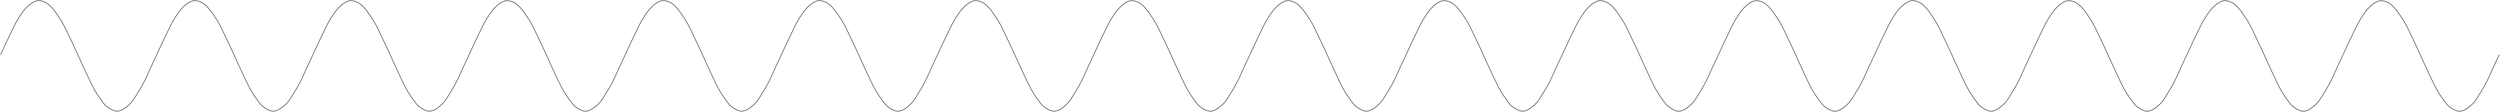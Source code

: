 <?xml version="1.0"?>
<!DOCTYPE ipe SYSTEM "ipe.dtd">
<ipe version="70005" creator="svgtoipe 20091018">
<ipestyle>
<layout paper="800 215" frame="800 215" origin="0 0" crop="no"/>
<opacity name="10%" value="0.10"/>
<opacity name="20%" value="0.20"/>
<opacity name="30%" value="0.30"/>
<opacity name="40%" value="0.40"/>
<opacity name="50%" value="0.50"/>
<opacity name="60%" value="0.60"/>
<opacity name="70%" value="0.70"/>
<opacity name="80%" value="0.80"/>
<opacity name="90%" value="0.90"/>
<pathstyle cap="0" join="0" fillrule="wind"/>
</ipestyle>
<page>
<group matrix="1 0 0 -1 0 215">
<path stroke="0 0 0" pen="0.5" cap="0" join="0">
-294.017 109.637 m
-294.017 109.637 -286.685 93.5318 -282.774 85.5966 c
-279.496 78.9468 -276.506 72.1133 -272.536 65.8523 c
-269.416 60.9321 -266.16 55.9675 -261.933 51.9582 c
-259.149 49.3177 -255.995 46.8764 -252.426 45.4681 c
-250.935 44.8797 -249.269 44.5875 -247.673 44.7369 c
-244.391 45.044 -241.057 46.1484 -238.349 48.0276 c
-231.756 52.603 -227.342 59.8085 -222.901 66.4922 c
-217.568 74.5165 -213.877 83.5216 -209.647 92.178 c
-203.075 105.627 -197.264 119.437 -190.816 132.946 c
-187.759 139.354 -184.925 145.888 -181.401 152.051 c
-179.031 156.196 -176.401 160.202 -173.54 164.025 c
-171.481 166.777 -169.623 169.832 -166.867 171.887 c
-163.105 174.692 -158.668 177.749 -153.979 177.554 c
-148.748 177.336 -144.096 173.528 -140.176 170.058 c
-134.908 165.396 -131.691 158.817 -127.927 152.873 c
-125.555 149.128 -123.446 145.217 -121.437 141.265 c
-118.626 135.734 -116.276 129.982 -113.667 124.354 c
-111.701 120.112 -106.772 109.666 -106.772 109.666 c
</path>
<path stroke="0 0 0" pen="0.5" cap="0" join="0">
-106.77 109.665 m
-106.77 109.665 -99.4378 93.5593 -95.527 85.6241 c
-92.2497 78.9742 -89.2593 72.1407 -85.2892 65.8798 c
-82.1694 60.9595 -78.9128 55.9949 -74.6858 51.9856 c
-71.902 49.3452 -68.7484 46.9039 -65.1793 45.4956 c
-63.6881 44.9072 -62.0221 44.6149 -60.426 44.7643 c
-57.1446 45.0714 -53.8099 46.1759 -51.1023 48.055 c
-44.5097 52.6305 -40.0958 59.836 -35.6542 66.5196 c
-30.3217 74.544 -26.63 83.5491 -22.4 92.2055 c
-15.8279 105.655 -10.0172 119.465 -3.56975 132.974 c
-0.511862 139.381 2.32143 145.915 5.84536 152.078 c
8.2154 156.223 10.846 160.23 13.7065 164.053 c
15.7657 166.805 17.6237 169.86 20.3794 171.914 c
24.142 174.719 28.5788 177.777 33.268 177.581 c
38.499 177.364 43.1503 173.556 47.0707 170.086 c
52.3382 165.424 55.5561 158.844 59.3195 152.901 c
61.6913 149.155 63.8008 145.244 65.8095 141.292 c
68.6202 135.762 70.9704 130.01 73.5793 124.381 c
75.5456 120.139 80.4749 109.693 80.4749 109.693 c
</path>
<path stroke="0 0 0" pen="0.5" cap="0" join="0">
80.4828 109.683 m
80.4828 109.683 87.8152 93.5775 91.726 85.6423 c
95.0034 78.9925 97.9938 72.159 101.964 65.898 c
105.084 60.9778 108.34 56.0132 112.567 52.0039 c
115.351 49.3635 118.505 46.9222 122.074 45.5139 c
123.565 44.9255 125.231 44.6332 126.827 44.7826 c
130.108 45.0897 133.443 46.1942 136.151 48.0733 c
142.743 52.6488 147.157 59.8543 151.599 66.5379 c
156.931 74.5623 160.623 83.5674 164.853 92.2238 c
171.425 105.673 177.236 119.483 183.683 132.992 c
186.741 139.399 189.574 145.933 193.098 152.097 c
195.468 156.242 198.099 160.248 200.96 164.071 c
203.019 166.823 204.877 169.878 207.632 171.932 c
211.395 174.737 215.832 177.795 220.521 177.6 c
225.752 177.382 230.403 173.574 234.324 170.104 c
239.591 165.442 242.809 158.862 246.573 152.919 c
248.944 149.174 251.054 145.262 253.063 141.31 c
255.873 135.78 258.224 130.028 260.832 124.4 c
262.799 120.158 267.728 109.711 267.728 109.711 c
</path>
<path stroke="0 0 0" pen="0.5" cap="0" join="0">
267.729 109.71 m
267.729 109.71 275.062 93.605 278.973 85.6698 c
282.25 79.02 285.24 72.1865 289.211 65.9255 c
292.33 61.0053 295.587 56.0407 299.814 52.0314 c
302.598 49.3909 305.751 46.9496 309.32 45.5413 c
310.812 44.9529 312.478 44.6607 314.074 44.8101 c
317.355 45.1172 320.69 46.2216 323.397 48.1008 c
329.99 52.6762 334.404 59.8817 338.846 66.5654 c
344.178 74.5897 347.87 83.5948 352.1 92.2512 c
358.672 105.7 364.483 119.51 370.93 133.02 c
373.988 139.427 376.821 145.961 380.345 152.124 c
382.715 156.269 385.346 160.275 388.206 164.099 c
390.265 166.851 392.123 169.905 394.879 171.96 c
398.642 174.765 403.079 177.822 407.768 177.627 c
412.999 177.409 417.65 173.602 421.57 170.132 c
426.838 165.469 430.056 158.89 433.819 152.947 c
436.191 149.201 438.301 145.29 440.309 141.338 c
443.12 135.808 445.47 130.055 448.079 124.427 c
450.045 120.185 454.975 109.739 454.975 109.739 c
</path>
<path stroke="0 0 0" pen="0.5" cap="0" join="0">
455.01 109.648 m
455.01 109.648 462.343 93.5426 466.254 85.6074 c
469.531 78.9576 472.521 72.1241 476.491 65.8631 c
479.611 60.9429 482.868 55.9782 487.095 51.9689 c
489.879 49.3285 493.032 46.8872 496.601 45.4789 c
498.092 44.8905 499.758 44.5983 501.354 44.7476 c
504.636 45.0548 507.971 46.1592 510.678 48.0384 c
517.271 52.6138 521.685 59.8193 526.126 66.5029 c
531.459 74.5273 535.151 83.5324 539.381 92.1888 c
545.953 105.638 551.763 119.448 558.211 132.957 c
561.269 139.364 564.102 145.898 567.626 152.062 c
569.996 156.207 572.626 160.213 575.487 164.036 c
577.546 166.788 579.404 169.843 582.16 171.897 c
585.923 174.702 590.359 177.76 595.048 177.565 c
600.28 177.347 604.931 173.539 608.851 170.069 c
614.119 165.407 617.337 158.827 621.1 152.884 c
623.472 149.139 625.581 145.227 627.59 141.275 c
630.401 135.745 632.751 129.993 635.36 124.365 c
637.326 120.123 642.255 109.676 642.255 109.676 c
</path>
<path stroke="0 0 0" pen="0.5" cap="0" join="0">
642.257 109.675 m
642.257 109.675 649.589 93.5701 653.5 85.6348 c
656.778 78.985 659.768 72.1515 663.738 65.8905 c
666.858 60.9703 670.114 56.0057 674.341 51.9964 c
677.125 49.356 680.279 46.9147 683.848 45.5064 c
685.339 44.918 687.005 44.6257 688.601 44.7751 c
691.883 45.0822 695.217 46.1867 697.925 48.0658 c
704.518 52.6413 708.931 59.8468 713.373 66.5304 c
718.705 74.5548 722.397 83.5599 726.627 92.2163 c
733.199 105.665 739.01 119.475 745.457 132.985 c
748.515 139.392 751.349 145.926 754.873 152.089 c
757.243 156.234 759.873 160.241 762.734 164.064 c
764.793 166.816 766.651 169.87 769.407 171.925 c
773.169 174.73 777.606 177.787 782.295 177.592 c
787.526 177.374 792.177 173.567 796.098 170.097 c
801.365 165.434 804.583 158.855 808.347 152.912 c
810.719 149.166 812.828 145.255 814.837 141.303 c
817.647 135.773 819.998 130.02 822.606 124.392 c
824.573 120.15 829.502 109.704 829.502 109.704 c
</path>
<path stroke="0 0 0" pen="0.5" cap="0" join="0">
829.51 109.694 m
829.51 109.694 836.842 93.5883 840.753 85.6531 c
844.031 79.0033 847.021 72.1698 850.991 65.9088 c
854.111 60.9886 857.367 56.024 861.594 52.0147 c
864.378 49.3742 867.532 46.933 871.101 45.5247 c
872.592 44.9363 874.258 44.644 875.854 44.7934 c
879.136 45.1005 882.47 46.205 885.178 48.0841 c
891.771 52.6596 896.184 59.8651 900.626 66.5487 c
905.959 74.5731 909.65 83.5781 913.88 92.2346 c
920.452 105.684 926.263 119.494 932.711 133.003 c
935.768 139.41 938.602 145.944 942.126 152.107 c
944.496 156.252 947.126 160.259 949.987 164.082 c
952.046 166.834 953.904 169.889 956.66 171.943 c
960.422 174.748 964.859 177.806 969.548 177.61 c
974.779 177.393 979.431 173.585 983.351 170.115 c
988.619 165.453 991.836 158.873 995.6 152.93 c
997.972 149.185 1000.08 145.273 1002.09 141.321 c
1004.9 135.791 1007.25 130.039 1009.86 124.41 c
1011.83 120.169 1016.76 109.722 1016.76 109.722 c
</path>
<path stroke="0 0 0" pen="0.5" cap="0" join="0">
1016.76 109.721 m
1016.76 109.721 1024.09 93.6158 1028 85.6806 c
1031.28 79.0308 1034.27 72.1973 1038.24 65.9363 c
1041.36 61.0161 1044.61 56.0514 1048.84 52.0421 c
1051.62 49.4017 1054.78 46.9604 1058.35 45.5521 c
1059.84 44.9637 1061.5 44.6715 1063.1 44.8208 c
1066.38 45.128 1069.72 46.2324 1072.42 48.1116 c
1079.02 52.687 1083.43 59.8925 1087.87 66.5761 c
1093.21 74.6005 1096.9 83.6056 1101.13 92.262 c
1107.7 105.711 1113.51 119.521 1119.96 133.03 c
1123.02 139.438 1125.85 145.972 1129.37 152.135 c
1131.74 156.28 1134.37 160.286 1137.23 164.109 c
1139.29 166.861 1141.15 169.916 1143.91 171.971 c
1147.67 174.776 1152.11 177.833 1156.8 177.638 c
1162.03 177.42 1166.68 173.612 1170.6 170.142 c
1175.87 165.48 1179.08 158.901 1182.85 152.957 c
1185.22 149.212 1187.33 145.301 1189.34 141.349 c
1192.15 135.818 1194.5 130.066 1197.11 124.438 c
1199.07 120.196 1204 109.75 1204 109.75 c
</path>
<path stroke="0 0 0" pen="0.5" cap="0" join="0">
1204.04 109.665 m
1204.04 109.665 1211.37 93.5594 1215.28 85.6242 c
1218.56 78.9743 1221.55 72.1408 1225.52 65.8799 c
1228.64 60.9596 1231.9 55.995 1236.13 51.9857 c
1238.91 49.3453 1242.06 46.904 1245.63 45.4957 c
1247.12 44.9073 1248.79 44.6151 1250.39 44.7644 c
1253.67 45.0716 1257 46.176 1259.71 48.0552 c
1266.3 52.6306 1270.72 59.8361 1275.16 66.5197 c
1280.49 74.5441 1284.18 83.5492 1288.41 92.2056 c
1294.98 105.655 1300.79 119.465 1307.24 132.974 c
1310.3 139.381 1313.13 145.915 1316.66 152.078 c
1319.03 156.223 1321.66 160.23 1324.52 164.053 c
1326.58 166.805 1328.44 169.86 1331.19 171.914 c
1334.95 174.719 1339.39 177.777 1344.08 177.581 c
1349.31 177.364 1353.96 173.556 1357.88 170.086 c
1363.15 165.424 1366.37 158.844 1370.13 152.901 c
1372.5 149.156 1374.61 145.244 1376.62 141.292 c
1379.43 135.762 1381.78 130.01 1384.39 124.382 c
1386.36 120.14 1391.29 109.693 1391.29 109.693 c
</path>
<path stroke="0 0 0" pen="0.5" cap="0" join="0">
1391.29 109.692 m
1391.29 109.692 1398.62 93.5868 1402.53 85.6516 c
1405.81 79.0018 1408.8 72.1683 1412.77 65.9073 c
1415.89 60.9871 1419.15 56.0225 1423.37 52.0132 c
1426.16 49.3728 1429.31 46.9315 1432.88 45.5232 c
1434.37 44.9348 1436.04 44.6425 1437.63 44.7919 c
1440.91 45.099 1444.25 46.2035 1446.96 48.0826 c
1453.55 52.6581 1457.96 59.8636 1462.4 66.5472 c
1467.74 74.5716 1471.43 83.5767 1475.66 92.2331 c
1482.23 105.682 1488.04 119.492 1494.49 133.001 c
1497.55 139.409 1500.38 145.943 1503.9 152.106 c
1506.27 156.251 1508.9 160.257 1511.77 164.08 c
1513.82 166.832 1515.68 169.887 1518.44 171.942 c
1522.2 174.747 1526.64 177.804 1531.33 177.609 c
1536.56 177.391 1541.21 173.583 1545.13 170.113 c
1550.4 165.451 1553.61 158.872 1557.38 152.929 c
1559.75 149.183 1561.86 145.272 1563.87 141.32 c
1566.68 135.79 1569.03 130.037 1571.64 124.409 c
1573.6 120.167 1578.53 109.721 1578.53 109.721 c
</path>
<path stroke="0 0 0" pen="0.5" cap="0" join="0">
1578.54 109.71 m
1578.54 109.71 1585.87 93.6051 1589.78 85.6699 c
1593.06 79.0201 1596.05 72.1866 1600.02 65.9256 c
1603.14 61.0054 1606.4 56.0408 1610.63 52.0315 c
1613.41 49.391 1616.56 46.9498 1620.13 45.5414 c
1621.62 44.953 1623.29 44.6608 1624.89 44.8102 c
1628.17 45.1173 1631.5 46.2218 1634.21 48.1009 c
1640.8 52.6764 1645.22 59.8818 1649.66 66.5655 c
1654.99 74.5899 1658.68 83.5949 1662.91 92.2513 c
1669.48 105.7 1675.29 119.51 1681.74 133.02 c
1684.8 139.427 1687.63 145.961 1691.16 152.124 c
1693.53 156.269 1696.16 160.276 1699.02 164.099 c
1701.08 166.851 1702.94 169.905 1705.69 171.96 c
1709.45 174.765 1713.89 177.822 1718.58 177.627 c
1723.81 177.409 1728.46 173.602 1732.38 170.132 c
1737.65 165.469 1740.87 158.89 1744.63 152.947 c
1747 149.201 1749.11 145.29 1751.12 141.338 c
1753.93 135.808 1756.28 130.055 1758.89 124.427 c
1760.86 120.185 1765.79 109.739 1765.79 109.739 c
</path>
<path stroke="0 0 0" pen="0.5" cap="0" join="0">
1765.79 109.738 m
1765.79 109.738 1773.12 93.6326 1777.03 85.6974 c
1780.31 79.0475 1783.3 72.214 1787.27 65.9531 c
1790.39 61.0328 1793.65 56.0682 1797.87 52.0589 c
1800.66 49.4185 1803.81 46.9772 1807.38 45.5689 c
1808.87 44.9805 1810.54 44.6883 1812.13 44.8376 c
1815.41 45.1448 1818.75 46.2492 1821.46 48.1284 c
1828.05 52.7038 1832.46 59.9093 1836.9 66.5929 c
1842.24 74.6173 1845.93 83.6224 1850.16 92.2788 c
1856.73 105.728 1862.54 119.538 1868.99 133.047 c
1872.05 139.454 1874.88 145.988 1878.4 152.152 c
1880.77 156.297 1883.4 160.303 1886.26 164.126 c
1888.32 166.878 1890.18 169.933 1892.94 171.987 c
1896.7 174.792 1901.14 177.85 1905.83 177.655 c
1911.06 177.437 1915.71 173.629 1919.63 170.159 c
1924.9 165.497 1928.11 158.917 1931.88 152.974 c
1934.25 149.229 1936.36 145.317 1938.37 141.365 c
1941.18 135.835 1943.53 130.083 1946.14 124.455 c
1948.1 120.213 1953.03 109.766 1953.03 109.766 c
</path>
<path stroke="0 0 0" pen="0.5" cap="0" join="0">
1953.07 109.675 m
1953.07 109.675 1960.4 93.5702 1964.31 85.635 c
1967.59 78.9851 1970.58 72.1516 1974.55 65.8907 c
1977.67 60.9704 1980.93 56.0058 1985.15 51.9965 c
1987.94 49.3561 1991.09 46.9148 1994.66 45.5065 c
1996.15 44.9181 1997.82 44.6258 1999.41 44.7752 c
2002.69 45.0823 2006.03 46.1868 2008.74 48.0659 c
2015.33 52.6414 2019.74 59.8469 2024.18 66.5305 c
2029.52 74.5549 2033.21 83.56 2037.44 92.2164 c
2044.01 105.666 2049.82 119.475 2056.27 132.985 c
2059.33 139.392 2062.16 145.926 2065.68 152.089 c
2068.05 156.234 2070.69 160.241 2073.55 164.064 c
2075.6 166.816 2077.46 169.871 2080.22 171.925 c
2083.98 174.73 2088.42 177.787 2093.11 177.592 c
2098.34 177.374 2102.99 173.567 2106.91 170.097 c
2112.18 165.434 2115.4 158.855 2119.16 152.912 c
2121.53 149.166 2123.64 145.255 2125.65 141.303 c
2128.46 135.773 2130.81 130.02 2133.42 124.392 c
2135.38 120.15 2140.31 109.704 2140.31 109.704 c
</path>
<path stroke="0 0 0" pen="0.5" cap="0" join="0">
2140.32 109.703 m
2140.32 109.703 2147.65 93.5976 2151.56 85.6624 c
2154.84 79.0126 2157.83 72.1791 2161.8 65.9181 c
2164.92 60.9979 2168.17 56.0333 2172.4 52.024 c
2175.18 49.3835 2178.34 46.9423 2181.91 45.534 c
2183.4 44.9456 2185.06 44.6533 2186.66 44.8027 c
2189.94 45.1098 2193.28 46.2143 2195.98 48.0934 c
2202.58 52.6689 2206.99 59.8744 2211.43 66.558 c
2216.76 74.5824 2220.46 83.5874 2224.69 92.2439 c
2231.26 105.693 2237.07 119.503 2243.52 133.012 c
2246.57 139.419 2249.41 145.953 2252.93 152.117 c
2255.3 156.262 2257.93 160.268 2260.79 164.091 c
2262.85 166.843 2264.71 169.898 2267.47 171.952 c
2271.23 174.757 2275.66 177.815 2280.35 177.62 c
2285.58 177.402 2290.24 173.594 2294.16 170.124 c
2299.42 165.462 2302.64 158.882 2306.41 152.939 c
2308.78 149.194 2310.89 145.283 2312.9 141.33 c
2315.71 135.8 2318.06 130.048 2320.67 124.42 c
2322.63 120.178 2327.56 109.732 2327.56 109.732 c
</path>
<path stroke="0 0 0" pen="0.5" cap="0" join="0">
2327.57 109.721 m
2327.57 109.721 2334.9 93.6159 2338.81 85.6807 c
2342.09 79.0309 2345.08 72.1974 2349.05 65.9364 c
2352.17 61.0162 2355.43 56.0516 2359.65 52.0423 c
2362.44 49.4018 2365.59 46.9605 2369.16 45.5522 c
2370.65 44.9638 2372.32 44.6716 2373.91 44.821 c
2377.19 45.1281 2380.53 46.2325 2383.24 48.1117 c
2389.83 52.6871 2394.24 59.8926 2398.68 66.5763 c
2404.02 74.6006 2407.71 83.6057 2411.94 92.2621 c
2418.51 105.711 2424.32 119.521 2430.77 133.03 c
2433.83 139.438 2436.66 145.972 2440.18 152.135 c
2442.55 156.28 2445.18 160.286 2448.05 164.109 c
2450.1 166.862 2451.96 169.916 2454.72 171.971 c
2458.48 174.776 2462.92 177.833 2467.61 177.638 c
2472.84 177.42 2477.49 173.612 2481.41 170.142 c
2486.68 165.48 2489.9 158.901 2493.66 152.958 c
2496.03 149.212 2498.14 145.301 2500.15 141.349 c
2502.96 135.819 2505.31 130.066 2507.92 124.438 c
2509.88 120.196 2514.81 109.75 2514.81 109.75 c
</path>
<path stroke="0 0 0" pen="0.5" cap="0" join="0">
2514.82 109.749 m
2514.82 109.749 2522.15 93.6434 2526.06 85.7082 c
2529.34 79.0583 2532.33 72.2248 2536.3 65.9639 c
2539.42 61.0436 2542.67 56.079 2546.9 52.0697 c
2549.68 49.4293 2552.84 46.988 2556.41 45.5797 c
2557.9 44.9913 2559.56 44.699 2561.16 44.8484 c
2564.44 45.1555 2567.78 46.26 2570.48 48.1391 c
2577.08 52.7146 2581.49 59.9201 2585.93 66.6037 c
2591.26 74.6281 2594.96 83.6332 2599.19 92.2896 c
2605.76 105.739 2611.57 119.549 2618.02 133.058 c
2621.07 139.465 2623.91 145.999 2627.43 152.162 c
2629.8 156.307 2632.43 160.314 2635.29 164.137 c
2637.35 166.889 2639.21 169.944 2641.97 171.998 c
2645.73 174.803 2650.16 177.861 2654.85 177.665 c
2660.08 177.448 2664.74 173.64 2668.66 170.17 c
2673.92 165.508 2677.14 158.928 2680.91 152.985 c
2683.28 149.24 2685.39 145.328 2687.4 141.376 c
2690.21 135.846 2692.56 130.094 2695.16 124.466 c
2697.13 120.224 2702.06 109.777 2702.06 109.777 c
</path>
</group>
</page>
</ipe>
